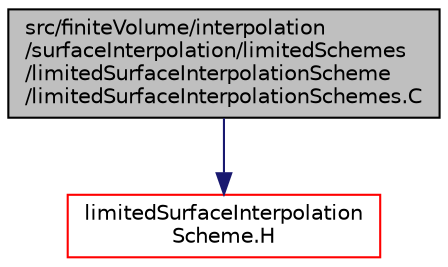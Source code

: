 digraph "src/finiteVolume/interpolation/surfaceInterpolation/limitedSchemes/limitedSurfaceInterpolationScheme/limitedSurfaceInterpolationSchemes.C"
{
  bgcolor="transparent";
  edge [fontname="Helvetica",fontsize="10",labelfontname="Helvetica",labelfontsize="10"];
  node [fontname="Helvetica",fontsize="10",shape=record];
  Node1 [label="src/finiteVolume/interpolation\l/surfaceInterpolation/limitedSchemes\l/limitedSurfaceInterpolationScheme\l/limitedSurfaceInterpolationSchemes.C",height=0.2,width=0.4,color="black", fillcolor="grey75", style="filled", fontcolor="black"];
  Node1 -> Node2 [color="midnightblue",fontsize="10",style="solid",fontname="Helvetica"];
  Node2 [label="limitedSurfaceInterpolation\lScheme.H",height=0.2,width=0.4,color="red",URL="$a05962.html"];
}

